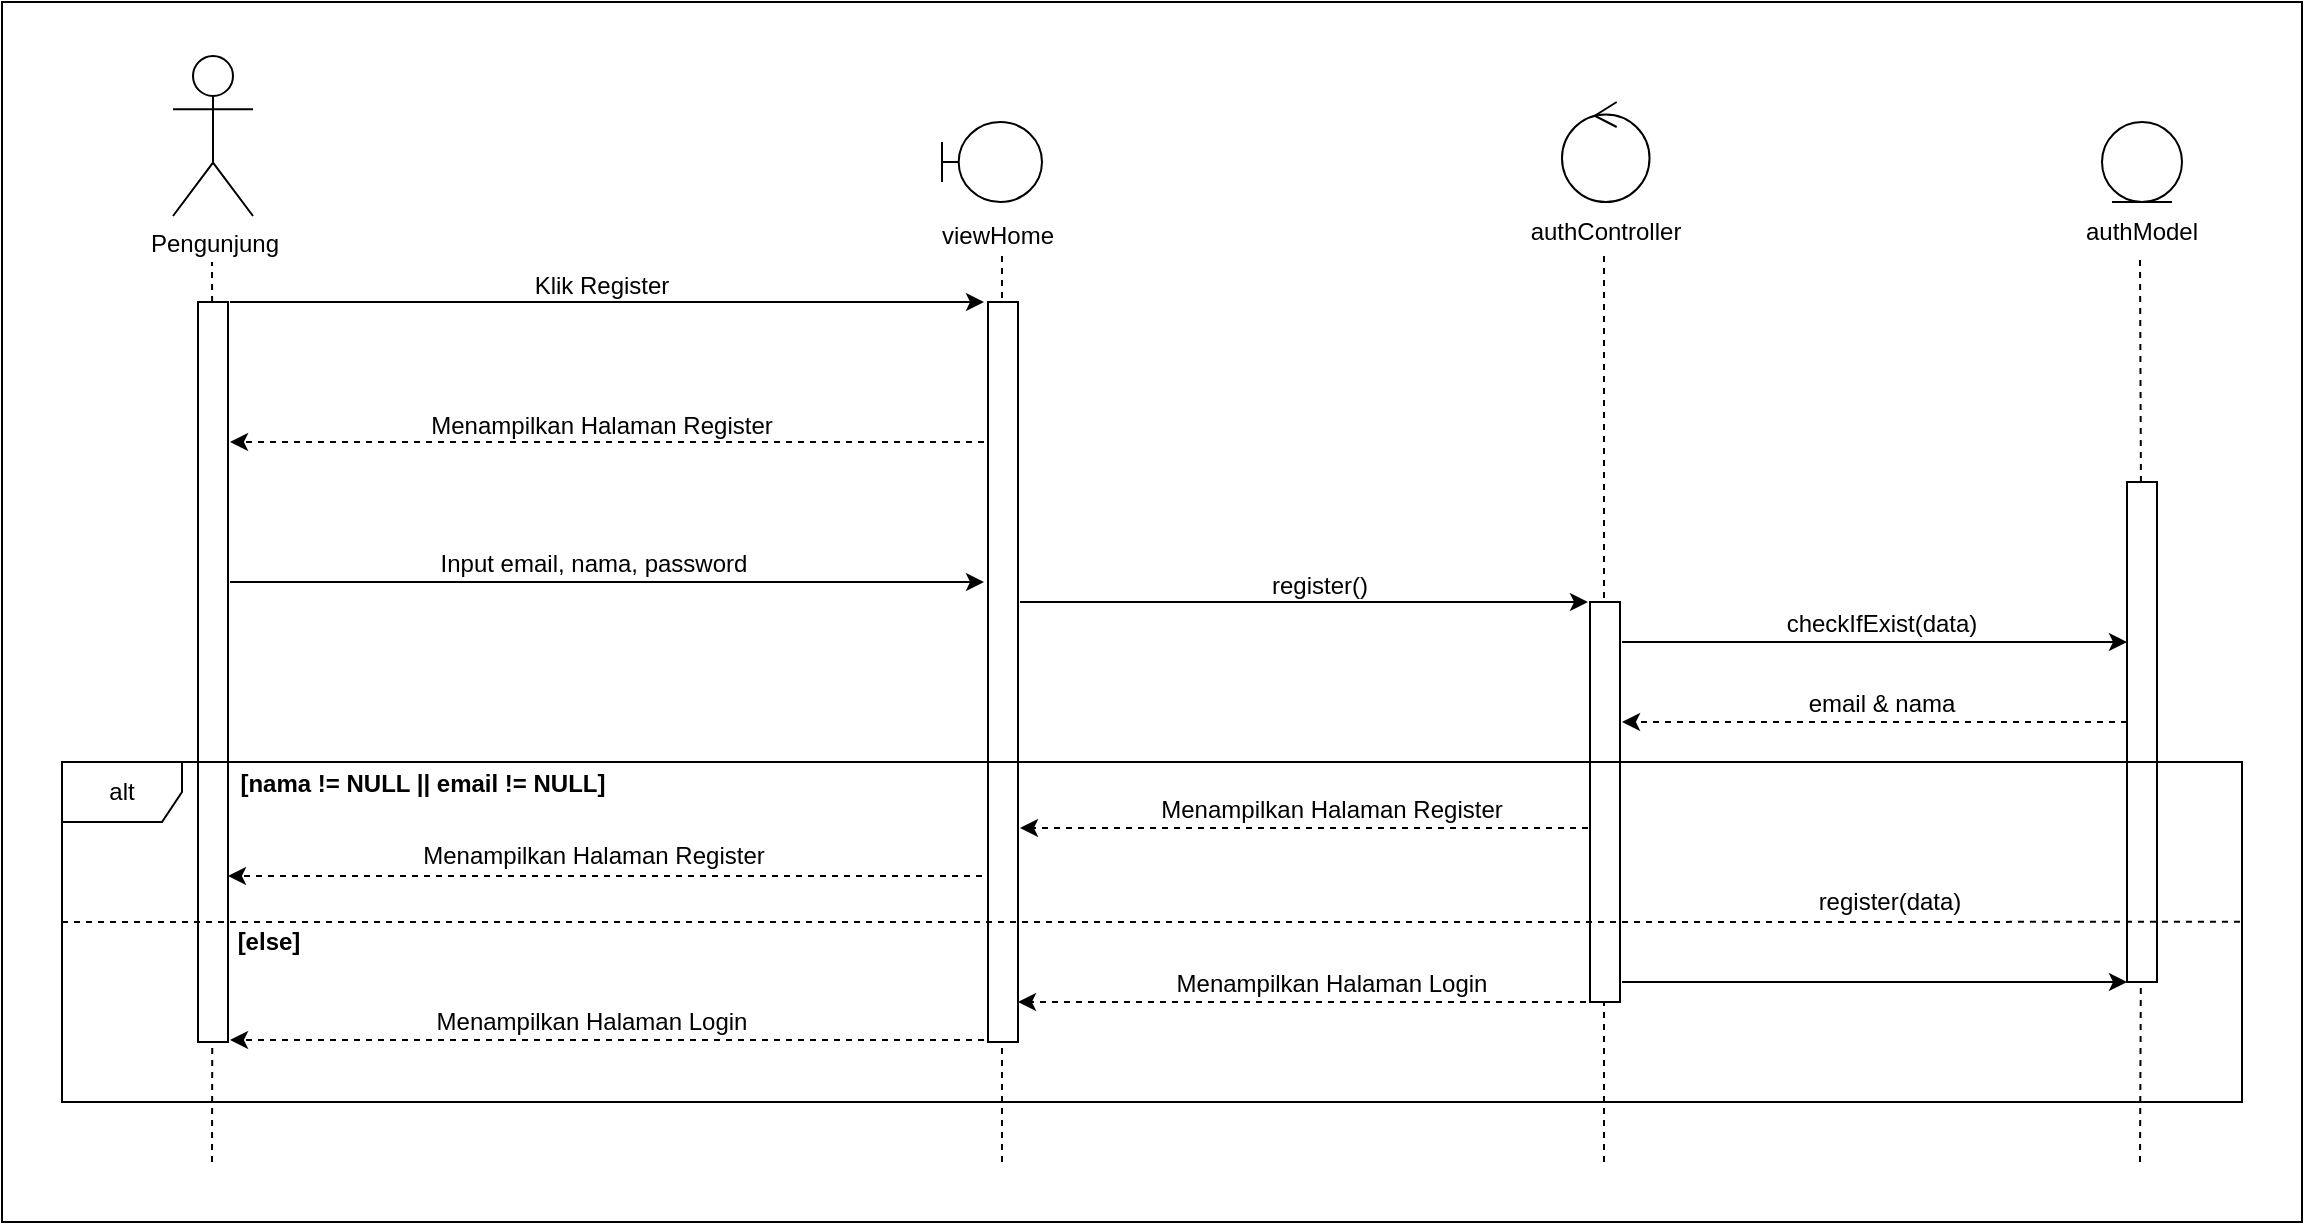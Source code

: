 <mxfile version="17.4.2" type="device"><diagram id="BVMqrJL2X5A4xxrltsWe" name="Page-1"><mxGraphModel dx="1422" dy="857" grid="1" gridSize="10" guides="1" tooltips="1" connect="1" arrows="1" fold="1" page="1" pageScale="1" pageWidth="850" pageHeight="1100" math="0" shadow="0"><root><mxCell id="0"/><mxCell id="1" parent="0"/><mxCell id="f1UP4FBpOthCeT-uNa5k-47" value="" style="rounded=0;whiteSpace=wrap;html=1;" parent="1" vertex="1"><mxGeometry x="100" y="100" width="1150" height="610" as="geometry"/></mxCell><mxCell id="f1UP4FBpOthCeT-uNa5k-1" value="Pengunjung" style="shape=umlActor;verticalLabelPosition=bottom;verticalAlign=top;html=1;outlineConnect=0;" parent="1" vertex="1"><mxGeometry x="185.5" y="127" width="40" height="80" as="geometry"/></mxCell><mxCell id="f1UP4FBpOthCeT-uNa5k-2" value="" style="endArrow=none;dashed=1;html=1;rounded=0;startArrow=none;" parent="1" source="f1UP4FBpOthCeT-uNa5k-3" edge="1"><mxGeometry width="50" height="50" relative="1" as="geometry"><mxPoint x="205" y="640" as="sourcePoint"/><mxPoint x="205" y="230" as="targetPoint"/></mxGeometry></mxCell><mxCell id="f1UP4FBpOthCeT-uNa5k-3" value="" style="rounded=0;whiteSpace=wrap;html=1;" parent="1" vertex="1"><mxGeometry x="198" y="250" width="15" height="370" as="geometry"/></mxCell><mxCell id="f1UP4FBpOthCeT-uNa5k-4" value="" style="endArrow=none;dashed=1;html=1;rounded=0;" parent="1" target="f1UP4FBpOthCeT-uNa5k-3" edge="1"><mxGeometry width="50" height="50" relative="1" as="geometry"><mxPoint x="205" y="680" as="sourcePoint"/><mxPoint x="205" y="230" as="targetPoint"/></mxGeometry></mxCell><mxCell id="f1UP4FBpOthCeT-uNa5k-6" value="" style="shape=umlBoundary;whiteSpace=wrap;html=1;" parent="1" vertex="1"><mxGeometry x="570" y="160" width="50" height="40" as="geometry"/></mxCell><mxCell id="f1UP4FBpOthCeT-uNa5k-7" value="" style="endArrow=none;dashed=1;html=1;rounded=0;startArrow=none;" parent="1" edge="1"><mxGeometry width="50" height="50" relative="1" as="geometry"><mxPoint x="600" y="680" as="sourcePoint"/><mxPoint x="600" y="227" as="targetPoint"/></mxGeometry></mxCell><mxCell id="f1UP4FBpOthCeT-uNa5k-8" value="" style="rounded=0;whiteSpace=wrap;html=1;" parent="1" vertex="1"><mxGeometry x="593" y="250" width="15" height="370" as="geometry"/></mxCell><mxCell id="f1UP4FBpOthCeT-uNa5k-9" value="" style="ellipse;shape=umlControl;whiteSpace=wrap;html=1;" parent="1" vertex="1"><mxGeometry x="880" y="150" width="43.75" height="50" as="geometry"/></mxCell><mxCell id="f1UP4FBpOthCeT-uNa5k-10" value="" style="endArrow=none;dashed=1;html=1;rounded=0;startArrow=none;" parent="1" edge="1"><mxGeometry width="50" height="50" relative="1" as="geometry"><mxPoint x="901" y="680" as="sourcePoint"/><mxPoint x="901" y="227" as="targetPoint"/></mxGeometry></mxCell><mxCell id="f1UP4FBpOthCeT-uNa5k-11" value="" style="rounded=0;whiteSpace=wrap;html=1;" parent="1" vertex="1"><mxGeometry x="894" y="400" width="15" height="200" as="geometry"/></mxCell><mxCell id="f1UP4FBpOthCeT-uNa5k-12" value="" style="shape=umlLifeline;participant=umlEntity;perimeter=lifelinePerimeter;whiteSpace=wrap;html=1;container=1;collapsible=0;recursiveResize=0;verticalAlign=top;spacingTop=36;outlineConnect=0;" parent="1" vertex="1"><mxGeometry x="1150" y="160" width="40" height="40" as="geometry"/></mxCell><mxCell id="f1UP4FBpOthCeT-uNa5k-13" value="" style="endArrow=none;dashed=1;html=1;rounded=0;startArrow=none;" parent="1" source="f1UP4FBpOthCeT-uNa5k-14" edge="1"><mxGeometry width="50" height="50" relative="1" as="geometry"><mxPoint x="1169.0" y="641.5" as="sourcePoint"/><mxPoint x="1169.0" y="228.5" as="targetPoint"/></mxGeometry></mxCell><mxCell id="f1UP4FBpOthCeT-uNa5k-14" value="" style="rounded=0;whiteSpace=wrap;html=1;" parent="1" vertex="1"><mxGeometry x="1162.5" y="340" width="15" height="250" as="geometry"/></mxCell><mxCell id="f1UP4FBpOthCeT-uNa5k-15" value="" style="endArrow=none;dashed=1;html=1;rounded=0;startArrow=none;" parent="1" target="f1UP4FBpOthCeT-uNa5k-14" edge="1"><mxGeometry width="50" height="50" relative="1" as="geometry"><mxPoint x="1169" y="680" as="sourcePoint"/><mxPoint x="1169" y="228.5" as="targetPoint"/></mxGeometry></mxCell><mxCell id="f1UP4FBpOthCeT-uNa5k-16" value="" style="endArrow=classic;html=1;rounded=0;exitX=1;exitY=0;exitDx=0;exitDy=0;" parent="1" edge="1"><mxGeometry width="50" height="50" relative="1" as="geometry"><mxPoint x="214" y="250.0" as="sourcePoint"/><mxPoint x="591" y="250" as="targetPoint"/></mxGeometry></mxCell><mxCell id="f1UP4FBpOthCeT-uNa5k-17" value="" style="endArrow=classic;html=1;rounded=0;exitX=1;exitY=0;exitDx=0;exitDy=0;" parent="1" edge="1"><mxGeometry width="50" height="50" relative="1" as="geometry"><mxPoint x="214" y="390.0" as="sourcePoint"/><mxPoint x="591" y="390" as="targetPoint"/></mxGeometry></mxCell><mxCell id="f1UP4FBpOthCeT-uNa5k-18" value="" style="endArrow=classic;html=1;rounded=0;exitX=1;exitY=0;exitDx=0;exitDy=0;dashed=1;" parent="1" edge="1"><mxGeometry width="50" height="50" relative="1" as="geometry"><mxPoint x="591" y="320" as="sourcePoint"/><mxPoint x="214" y="320.0" as="targetPoint"/></mxGeometry></mxCell><mxCell id="f1UP4FBpOthCeT-uNa5k-19" value="" style="endArrow=classic;html=1;rounded=0;" parent="1" edge="1"><mxGeometry width="50" height="50" relative="1" as="geometry"><mxPoint x="609" y="400" as="sourcePoint"/><mxPoint x="893" y="400" as="targetPoint"/></mxGeometry></mxCell><mxCell id="f1UP4FBpOthCeT-uNa5k-20" value="" style="endArrow=classic;html=1;rounded=0;" parent="1" edge="1"><mxGeometry width="50" height="50" relative="1" as="geometry"><mxPoint x="910" y="420" as="sourcePoint"/><mxPoint x="1162.5" y="420" as="targetPoint"/></mxGeometry></mxCell><mxCell id="f1UP4FBpOthCeT-uNa5k-21" value="" style="endArrow=classic;html=1;rounded=0;dashed=1;" parent="1" edge="1"><mxGeometry width="50" height="50" relative="1" as="geometry"><mxPoint x="1162.5" y="460" as="sourcePoint"/><mxPoint x="910" y="460" as="targetPoint"/></mxGeometry></mxCell><mxCell id="f1UP4FBpOthCeT-uNa5k-22" value="alt" style="shape=umlFrame;whiteSpace=wrap;html=1;" parent="1" vertex="1"><mxGeometry x="130" y="480" width="1090" height="170" as="geometry"/></mxCell><mxCell id="f1UP4FBpOthCeT-uNa5k-24" value="" style="endArrow=none;dashed=1;html=1;rounded=0;entryX=1;entryY=0.529;entryDx=0;entryDy=0;entryPerimeter=0;" parent="1" edge="1"><mxGeometry width="50" height="50" relative="1" as="geometry"><mxPoint x="130" y="560" as="sourcePoint"/><mxPoint x="1220" y="559.93" as="targetPoint"/></mxGeometry></mxCell><mxCell id="f1UP4FBpOthCeT-uNa5k-25" value="" style="endArrow=classic;html=1;rounded=0;exitX=1;exitY=0;exitDx=0;exitDy=0;dashed=1;" parent="1" edge="1"><mxGeometry width="50" height="50" relative="1" as="geometry"><mxPoint x="590" y="537.0" as="sourcePoint"/><mxPoint x="213" y="537.0" as="targetPoint"/></mxGeometry></mxCell><mxCell id="f1UP4FBpOthCeT-uNa5k-26" value="" style="endArrow=classic;html=1;rounded=0;dashed=1;" parent="1" edge="1"><mxGeometry width="50" height="50" relative="1" as="geometry"><mxPoint x="893.0" y="513.0" as="sourcePoint"/><mxPoint x="609" y="513.0" as="targetPoint"/></mxGeometry></mxCell><mxCell id="f1UP4FBpOthCeT-uNa5k-27" value="" style="endArrow=classic;html=1;rounded=0;" parent="1" edge="1"><mxGeometry width="50" height="50" relative="1" as="geometry"><mxPoint x="910" y="590.0" as="sourcePoint"/><mxPoint x="1162.5" y="590.0" as="targetPoint"/></mxGeometry></mxCell><mxCell id="f1UP4FBpOthCeT-uNa5k-28" value="" style="endArrow=classic;html=1;rounded=0;dashed=1;" parent="1" edge="1"><mxGeometry width="50" height="50" relative="1" as="geometry"><mxPoint x="892.0" y="600" as="sourcePoint"/><mxPoint x="608" y="600" as="targetPoint"/></mxGeometry></mxCell><mxCell id="f1UP4FBpOthCeT-uNa5k-29" value="" style="endArrow=classic;html=1;rounded=0;exitX=1;exitY=0;exitDx=0;exitDy=0;dashed=1;" parent="1" edge="1"><mxGeometry width="50" height="50" relative="1" as="geometry"><mxPoint x="591" y="619" as="sourcePoint"/><mxPoint x="214" y="619.0" as="targetPoint"/></mxGeometry></mxCell><mxCell id="f1UP4FBpOthCeT-uNa5k-30" value="viewHome" style="text;html=1;strokeColor=none;fillColor=none;align=center;verticalAlign=middle;whiteSpace=wrap;rounded=0;" parent="1" vertex="1"><mxGeometry x="568" y="202" width="60" height="30" as="geometry"/></mxCell><mxCell id="f1UP4FBpOthCeT-uNa5k-31" value="authController" style="text;html=1;strokeColor=none;fillColor=none;align=center;verticalAlign=middle;whiteSpace=wrap;rounded=0;" parent="1" vertex="1"><mxGeometry x="871.5" y="200" width="60" height="30" as="geometry"/></mxCell><mxCell id="f1UP4FBpOthCeT-uNa5k-32" value="authModel" style="text;html=1;strokeColor=none;fillColor=none;align=center;verticalAlign=middle;whiteSpace=wrap;rounded=0;" parent="1" vertex="1"><mxGeometry x="1140" y="200" width="60" height="30" as="geometry"/></mxCell><mxCell id="f1UP4FBpOthCeT-uNa5k-33" value="Klik Register" style="text;html=1;strokeColor=none;fillColor=none;align=center;verticalAlign=middle;whiteSpace=wrap;rounded=0;" parent="1" vertex="1"><mxGeometry x="350" y="227" width="100" height="30" as="geometry"/></mxCell><mxCell id="f1UP4FBpOthCeT-uNa5k-34" value="Menampilkan Halaman Register" style="text;html=1;strokeColor=none;fillColor=none;align=center;verticalAlign=middle;whiteSpace=wrap;rounded=0;" parent="1" vertex="1"><mxGeometry x="310" y="297" width="180" height="30" as="geometry"/></mxCell><mxCell id="f1UP4FBpOthCeT-uNa5k-35" value="Input email, nama, password" style="text;html=1;strokeColor=none;fillColor=none;align=center;verticalAlign=middle;whiteSpace=wrap;rounded=0;" parent="1" vertex="1"><mxGeometry x="306" y="366" width="180" height="30" as="geometry"/></mxCell><mxCell id="f1UP4FBpOthCeT-uNa5k-36" value="register()" style="text;html=1;strokeColor=none;fillColor=none;align=center;verticalAlign=middle;whiteSpace=wrap;rounded=0;" parent="1" vertex="1"><mxGeometry x="709" y="377" width="100" height="30" as="geometry"/></mxCell><mxCell id="f1UP4FBpOthCeT-uNa5k-37" value="checkIfExist(data)" style="text;html=1;strokeColor=none;fillColor=none;align=center;verticalAlign=middle;whiteSpace=wrap;rounded=0;" parent="1" vertex="1"><mxGeometry x="990" y="396" width="100" height="30" as="geometry"/></mxCell><mxCell id="f1UP4FBpOthCeT-uNa5k-38" value="email &amp;amp; nama" style="text;html=1;strokeColor=none;fillColor=none;align=center;verticalAlign=middle;whiteSpace=wrap;rounded=0;" parent="1" vertex="1"><mxGeometry x="990" y="436" width="100" height="30" as="geometry"/></mxCell><mxCell id="f1UP4FBpOthCeT-uNa5k-39" value="Menampilkan Halaman Register" style="text;html=1;strokeColor=none;fillColor=none;align=center;verticalAlign=middle;whiteSpace=wrap;rounded=0;" parent="1" vertex="1"><mxGeometry x="675" y="489" width="180" height="30" as="geometry"/></mxCell><mxCell id="f1UP4FBpOthCeT-uNa5k-41" value="Menampilkan Halaman Register" style="text;html=1;strokeColor=none;fillColor=none;align=center;verticalAlign=middle;whiteSpace=wrap;rounded=0;" parent="1" vertex="1"><mxGeometry x="306" y="512" width="180" height="30" as="geometry"/></mxCell><mxCell id="f1UP4FBpOthCeT-uNa5k-42" value="Menampilkan Halaman Login" style="text;html=1;strokeColor=none;fillColor=none;align=center;verticalAlign=middle;whiteSpace=wrap;rounded=0;" parent="1" vertex="1"><mxGeometry x="305" y="595" width="180" height="30" as="geometry"/></mxCell><mxCell id="f1UP4FBpOthCeT-uNa5k-43" value="Menampilkan Halaman Login" style="text;html=1;strokeColor=none;fillColor=none;align=center;verticalAlign=middle;whiteSpace=wrap;rounded=0;" parent="1" vertex="1"><mxGeometry x="675" y="576" width="180" height="30" as="geometry"/></mxCell><mxCell id="f1UP4FBpOthCeT-uNa5k-44" value="register(data)" style="text;html=1;strokeColor=none;fillColor=none;align=center;verticalAlign=middle;whiteSpace=wrap;rounded=0;" parent="1" vertex="1"><mxGeometry x="994" y="535" width="100" height="30" as="geometry"/></mxCell><mxCell id="f1UP4FBpOthCeT-uNa5k-45" value="&lt;b&gt;[nama != NULL || email != NULL]&lt;/b&gt;" style="text;html=1;strokeColor=none;fillColor=none;align=center;verticalAlign=middle;whiteSpace=wrap;rounded=0;" parent="1" vertex="1"><mxGeometry x="203" y="476" width="215" height="30" as="geometry"/></mxCell><mxCell id="f1UP4FBpOthCeT-uNa5k-46" value="&lt;b&gt;[else]&lt;/b&gt;" style="text;html=1;strokeColor=none;fillColor=none;align=center;verticalAlign=middle;whiteSpace=wrap;rounded=0;" parent="1" vertex="1"><mxGeometry x="216" y="555" width="35" height="30" as="geometry"/></mxCell></root></mxGraphModel></diagram></mxfile>